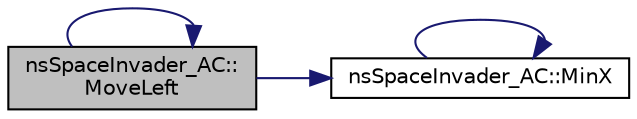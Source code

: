 digraph "nsSpaceInvader_AC::MoveLeft"
{
  edge [fontname="Helvetica",fontsize="10",labelfontname="Helvetica",labelfontsize="10"];
  node [fontname="Helvetica",fontsize="10",shape=record];
  rankdir="LR";
  Node1 [label="nsSpaceInvader_AC::\lMoveLeft",height=0.2,width=0.4,color="black", fillcolor="grey75", style="filled", fontcolor="black"];
  Node1 -> Node1 [color="midnightblue",fontsize="10",style="solid",fontname="Helvetica"];
  Node1 -> Node2 [color="midnightblue",fontsize="10",style="solid",fontname="Helvetica"];
  Node2 [label="nsSpaceInvader_AC::MinX",height=0.2,width=0.4,color="black", fillcolor="white", style="filled",URL="$_space_invader___a_c_8cpp.html#a1e35b120c4c0d7c3ecdc1bef32746467",tooltip="Trouve le minimum d&#39;un vecteur de CPosition de la coordonées en X (abscisse). "];
  Node2 -> Node2 [color="midnightblue",fontsize="10",style="solid",fontname="Helvetica"];
}
